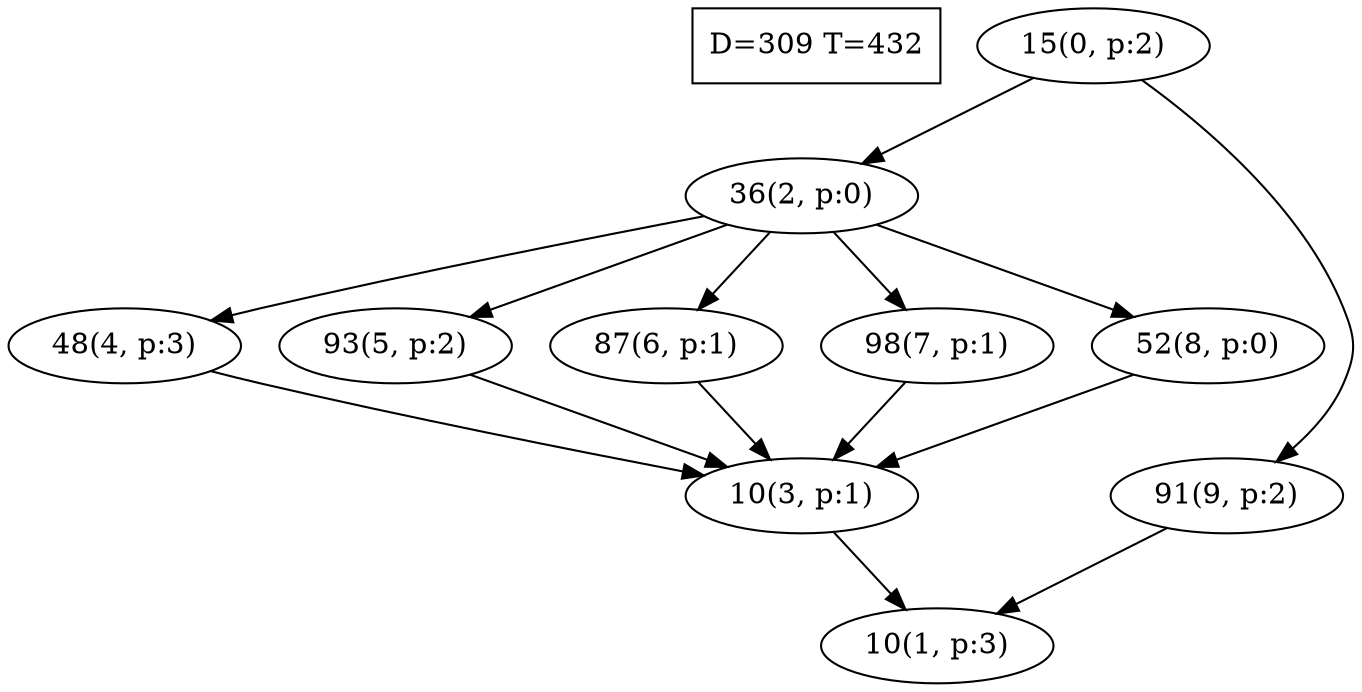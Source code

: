 digraph Task {
i [shape=box, label="D=309 T=432"]; 
0 [label="15(0, p:2)"];
1 [label="10(1, p:3)"];
2 [label="36(2, p:0)"];
3 [label="10(3, p:1)"];
4 [label="48(4, p:3)"];
5 [label="93(5, p:2)"];
6 [label="87(6, p:1)"];
7 [label="98(7, p:1)"];
8 [label="52(8, p:0)"];
9 [label="91(9, p:2)"];
0 -> 2;
0 -> 9;
2 -> 4;
2 -> 5;
2 -> 6;
2 -> 7;
2 -> 8;
3 -> 1;
4 -> 3;
5 -> 3;
6 -> 3;
7 -> 3;
8 -> 3;
9 -> 1;
}
